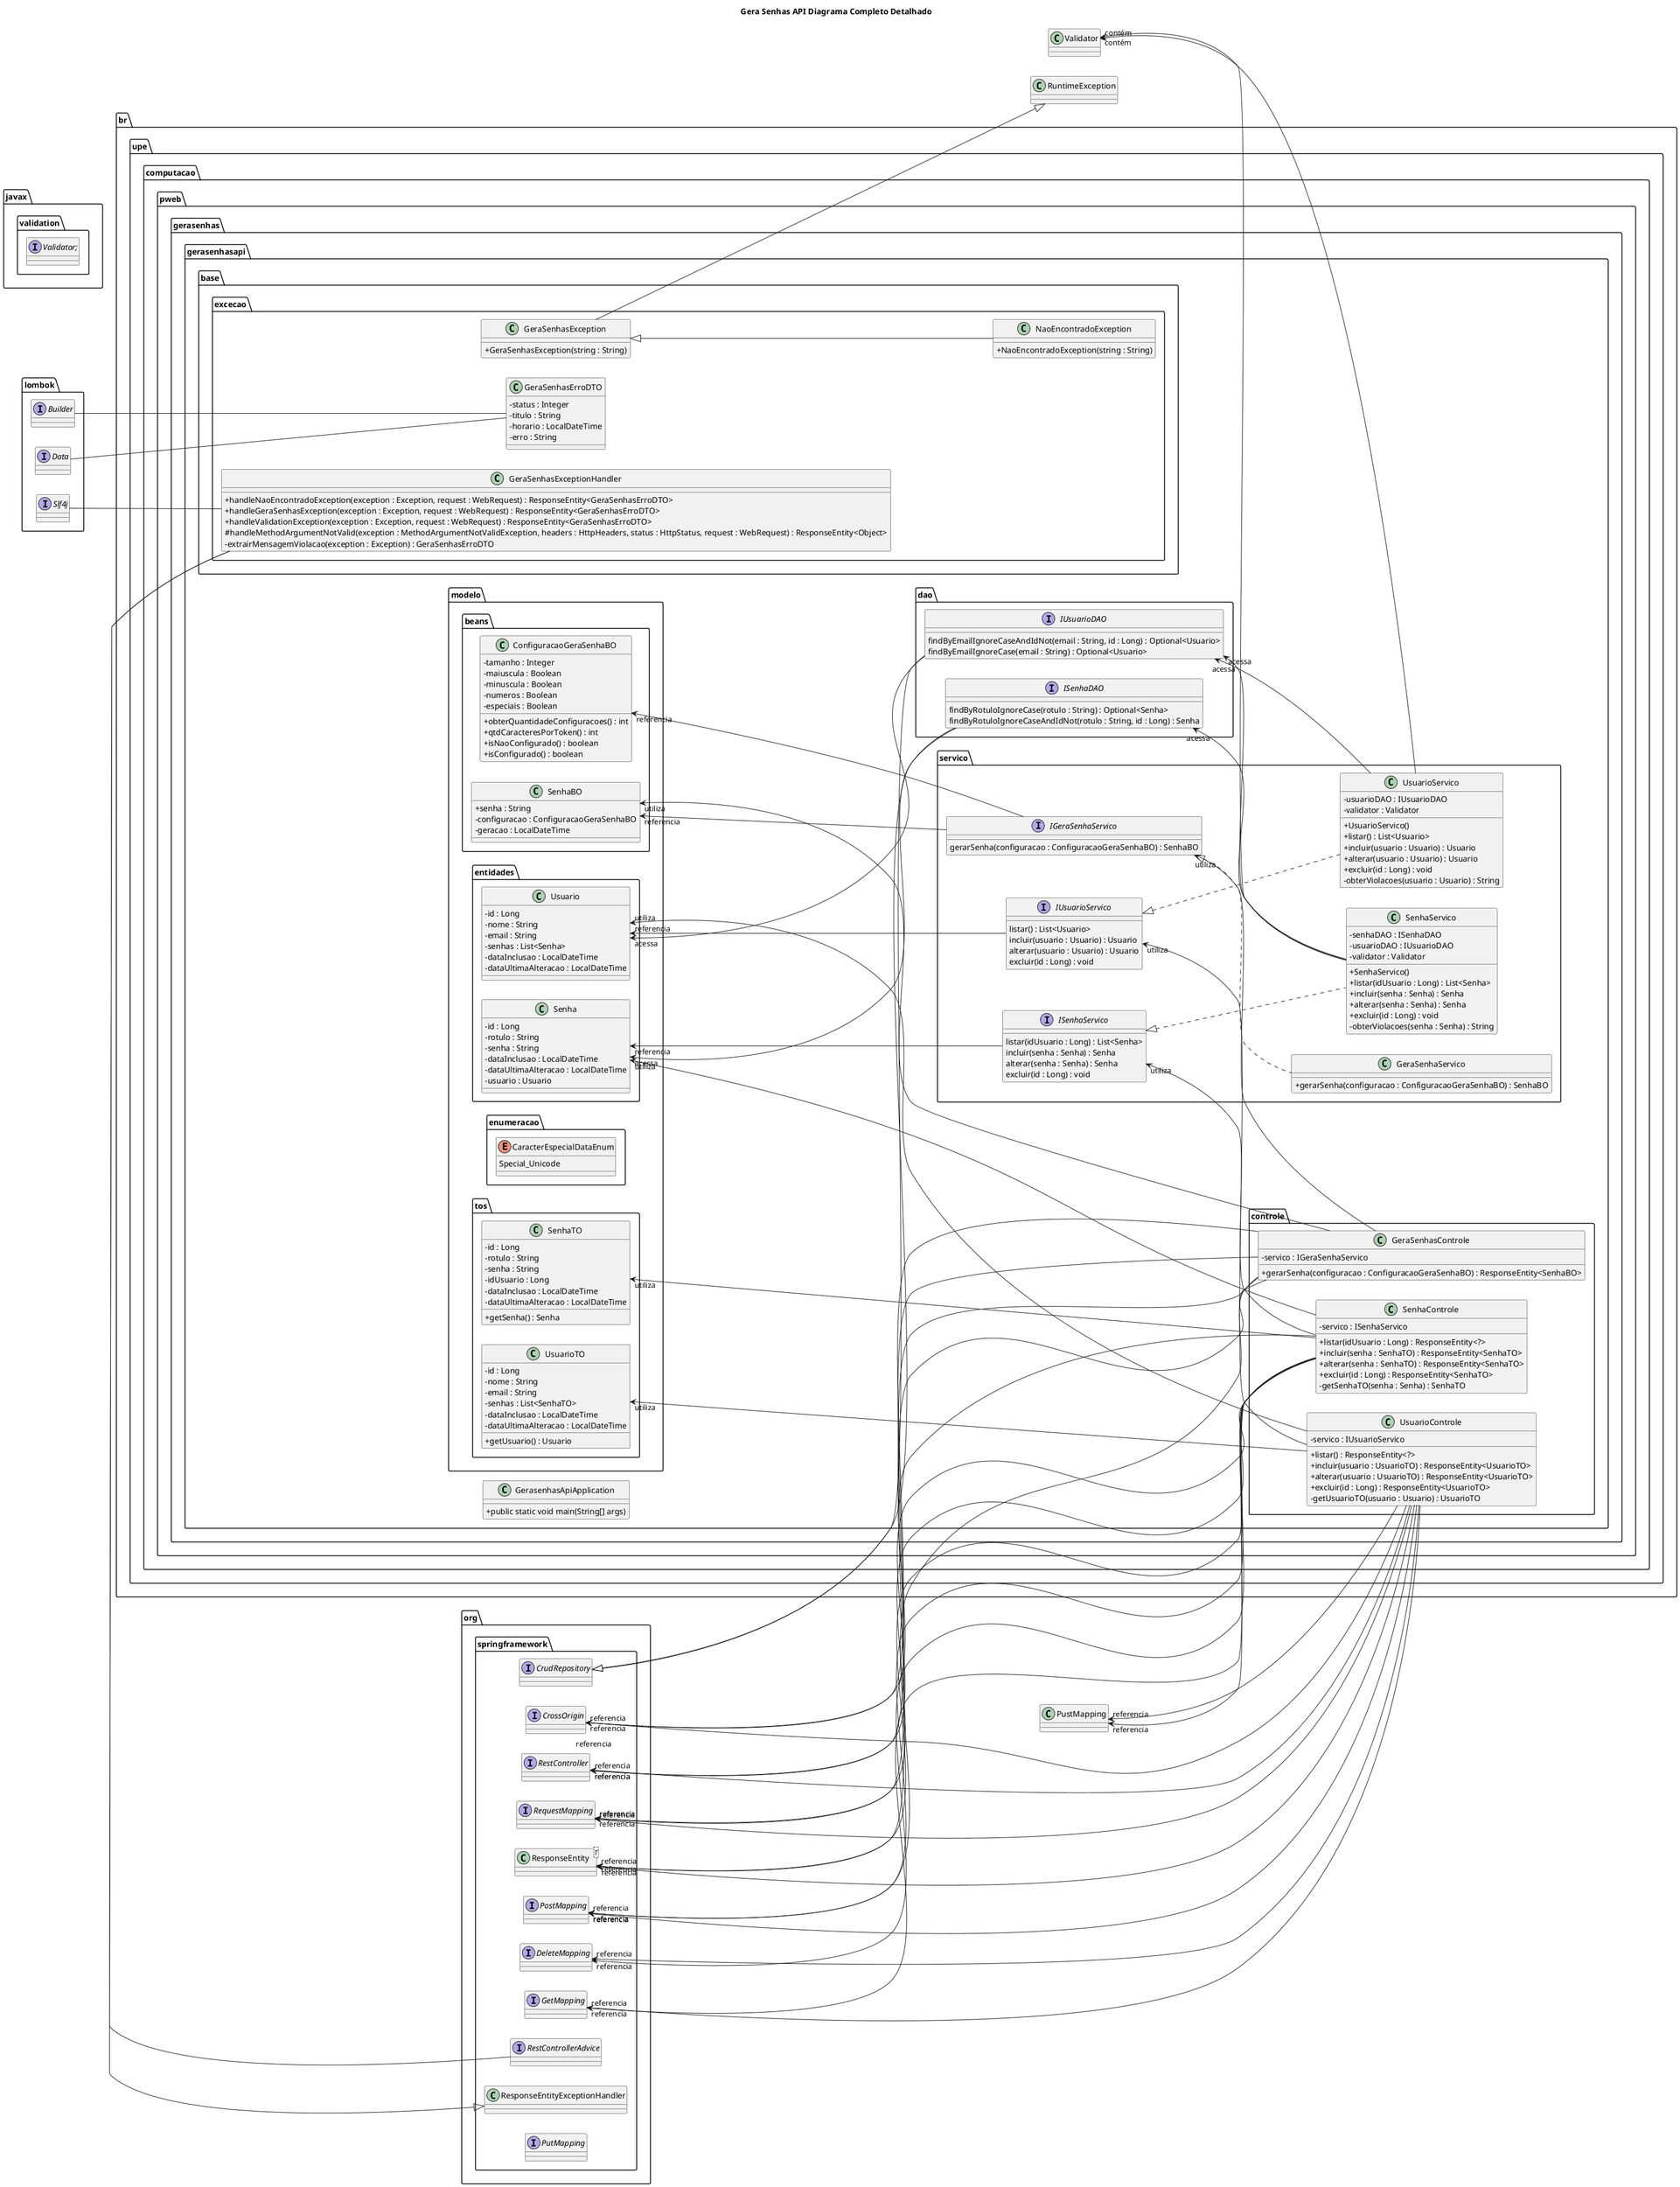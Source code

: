 @startuml "Gera Senhas API Diagrama Completo Detalhado"
title "<b>Gera Senhas API Diagrama Completo Detalhado</b>"
skinparam classAttributeIconSize 0
left to right direction

package br.upe.computacao.pweb.gerasenhas.gerasenhasapi {
    class GerasenhasApiApplication {
        + public static void main(String[] args)
    }

    package base.excecao {
        class GeraSenhasErroDTO{
            - status : Integer
            - titulo : String
            - horario : LocalDateTime
            - erro : String
        }

        class GeraSenhasException{
            + GeraSenhasException(string : String)
        }

        class GeraSenhasExceptionHandler{
            + handleNaoEncontradoException(exception : Exception, request : WebRequest) : ResponseEntity<GeraSenhasErroDTO>
            + handleGeraSenhasException(exception : Exception, request : WebRequest) : ResponseEntity<GeraSenhasErroDTO>
            + handleValidationException(exception : Exception, request : WebRequest) : ResponseEntity<GeraSenhasErroDTO>
            # handleMethodArgumentNotValid(exception : MethodArgumentNotValidException, headers : HttpHeaders, status : HttpStatus, request : WebRequest) : ResponseEntity<Object>
            - extrairMensagemViolacao(exception : Exception) : GeraSenhasErroDTO
        }

        class NaoEncontradoException{
            + NaoEncontradoException(string : String)
        }
    }

    package controle {
        class GeraSenhasControle{
            - servico : IGeraSenhaServico
            + gerarSenha(configuracao : ConfiguracaoGeraSenhaBO) : ResponseEntity<SenhaBO>
        }

        class SenhaControle{
            - servico : ISenhaServico
            + listar(idUsuario : Long) : ResponseEntity<?>
            + incluir(senha : SenhaTO) : ResponseEntity<SenhaTO>
            + alterar(senha : SenhaTO) : ResponseEntity<SenhaTO>
            + excluir(id : Long) : ResponseEntity<SenhaTO>
            - getSenhaTO(senha : Senha) : SenhaTO
        }

        class UsuarioControle{
            - servico : IUsuarioServico
            + listar() : ResponseEntity<?>
            + incluir(usuario : UsuarioTO) : ResponseEntity<UsuarioTO>
            + alterar(usuario : UsuarioTO) : ResponseEntity<UsuarioTO>
            + excluir(id : Long) : ResponseEntity<UsuarioTO>
            - getUsuarioTO(usuario : Usuario) : UsuarioTO
        }
    }

    package dao {
        interface ISenhaDAO{
            findByRotuloIgnoreCase(rotulo : String) : Optional<Senha>
            findByRotuloIgnoreCaseAndIdNot(rotulo : String, id : Long) : Senha
        }

        interface IUsuarioDAO{
            findByEmailIgnoreCaseAndIdNot(email : String, id : Long) : Optional<Usuario>
            findByEmailIgnoreCase(email : String) : Optional<Usuario>
        }
    }

    package modelo {
        package beans {
            class ConfiguracaoGeraSenhaBO{
                - tamanho : Integer
                - maiuscula : Boolean
                - minuscula : Boolean
                - numeros : Boolean
                - especiais : Boolean
                + obterQuantidadeConfiguracoes() : int
                + qtdCaracteresPorToken() : int
                + isNaoConfigurado() : boolean
                + isConfigurado() : boolean
            }

            class SenhaBO{
                + senha : String
                - configuracao : ConfiguracaoGeraSenhaBO
                - geracao : LocalDateTime
            }

        }
        package entidades {
            class Senha{
                - id : Long
                - rotulo : String
                - senha : String
                - dataInclusao : LocalDateTime
                - dataUltimaAlteracao : LocalDateTime
                - usuario : Usuario
            }

            class Usuario{
            - id : Long
            - nome : String
            - email : String
            - senhas : List<Senha>
            - dataInclusao : LocalDateTime
            - dataUltimaAlteracao : LocalDateTime
            }
        }
        package enumeracao {
            enum CaracterEspecialDataEnum{
                Special_Unicode
            }
        }
        package tos {
            class SenhaTO{
                - id : Long
                - rotulo : String
                - senha : String
                - idUsuario : Long
                - dataInclusao : LocalDateTime
                - dataUltimaAlteracao : LocalDateTime
                + getSenha() : Senha
            }
            class UsuarioTO{
                - id : Long
                - nome : String
                - email : String
                - senhas : List<SenhaTO>
                - dataInclusao : LocalDateTime
                - dataUltimaAlteracao : LocalDateTime
                + getUsuario() : Usuario
            }
        }
    }

    package servico {
        interface IGeraSenhaServico{
            gerarSenha(configuracao : ConfiguracaoGeraSenhaBO) : SenhaBO
        }

        class GeraSenhaServico{
            + gerarSenha(configuracao : ConfiguracaoGeraSenhaBO) : SenhaBO
        }

        interface ISenhaServico{
            listar(idUsuario : Long) : List<Senha>
            incluir(senha : Senha) : Senha
            alterar(senha : Senha) : Senha
            excluir(id : Long) : void
        }

        class SenhaServico{
            - senhaDAO : ISenhaDAO
            - usuarioDAO : IUsuarioDAO
            - validator : Validator
            + SenhaServico()
            + listar(idUsuario : Long) : List<Senha>
            + incluir(senha : Senha) : Senha
            + alterar(senha : Senha) : Senha
            + excluir(id : Long) : void
            - obterViolacoes(senha : Senha) : String
        }

        interface IUsuarioServico{
            listar() : List<Usuario>
            incluir(usuario : Usuario) : Usuario
            alterar(usuario : Usuario) : Usuario
            excluir(id : Long) : void
        }

        class UsuarioServico{
            - usuarioDAO : IUsuarioDAO
            - validator : Validator
            + UsuarioServico()
            + listar() : List<Usuario>
            + incluir(usuario : Usuario) : Usuario
            + alterar(usuario : Usuario) : Usuario
            + excluir(id : Long) : void
            - obterViolacoes(usuario : Usuario) : String
        }
    }
}

package lombok {
    interface Builder {}
    interface Data {}
    interface Slf4j {}
}

package org.springframework {
    class ResponseEntityExceptionHandler{}
    interface RestControllerAdvice{}
    interface CrudRepository{}
    class ResponseEntity<T>
    interface GetMapping
    interface PostMapping
    interface PutMapping
    interface DeleteMapping
    interface CrossOrigin
    interface RestController
    interface RequestMapping
}

package javax.validation{
    interface Validator;
}

GeraSenhasErroDTO -up- Builder
GeraSenhasErroDTO -up- Data
GeraSenhasException --|> RuntimeException
GeraSenhasExceptionHandler --|> ResponseEntityExceptionHandler
GeraSenhasExceptionHandler -up- Slf4j
GeraSenhasExceptionHandler -up- RestControllerAdvice
NaoEncontradoException -up-|> GeraSenhasException

GeraSenhasControle -up->"utiliza" IGeraSenhaServico
GeraSenhasControle -up->"utiliza" SenhaBO
GeraSenhasControle -up->"referencia" ResponseEntity
GeraSenhasControle -up->"referencia" PostMapping
GeraSenhasControle -up->"referencia" CrossOrigin
GeraSenhasControle -up->"referencia" RestController
GeraSenhasControle -up->"referencia" RequestMapping

SenhaControle -left->"utiliza" ISenhaServico
SenhaControle -up->"utiliza" Senha
SenhaControle -up->"utiliza" SenhaTO
SenhaControle -up->"referencia" ResponseEntity
SenhaControle -up->"referencia" GetMapping
SenhaControle -up->"referencia" PostMapping
SenhaControle -up->"referencia" PustMapping
SenhaControle -up->"referencia" DeleteMapping
SenhaControle -up->"referencia" CrossOrigin
SenhaControle -up->"referencia" RestController
SenhaControle -up->"referencia" RequestMapping

UsuarioControle -left->"utiliza" IUsuarioServico
UsuarioControle -up->"utiliza" Usuario
UsuarioControle -up->"utiliza" UsuarioTO
UsuarioControle -up->"referencia" ResponseEntity
UsuarioControle -up->"referencia" GetMapping
UsuarioControle -up->"referencia" PostMapping
UsuarioControle -up->"referencia" PustMapping
UsuarioControle -up->"referencia" DeleteMapping
UsuarioControle -up->"referencia" CrossOrigin
UsuarioControle -up->"referencia" RestController
UsuarioControle -up->"referencia" RequestMapping


GeraSenhaServico .up.|> IGeraSenhaServico
SenhaServico .up.|> ISenhaServico
SenhaServico -up->"acessa" ISenhaDAO
SenhaServico -up->"acessa" IUsuarioDAO
SenhaServico -up->"contém" Validator
UsuarioServico .up.|> IUsuarioServico
UsuarioServico -up->"acessa" IUsuarioDAO
UsuarioServico -up->"contém" Validator

IGeraSenhaServico -up->"referencia" SenhaBO
IGeraSenhaServico -up->"referencia" ConfiguracaoGeraSenhaBO

ISenhaServico -up->"referencia" Senha
IUsuarioServico -up->"referencia" Usuario


ISenhaDAO -up-|> CrudRepository
ISenhaDAO -up->"acessa" Senha

IUsuarioDAO -up-|> CrudRepository
IUsuarioDAO -up->"acessa" Usuario

@enduml
